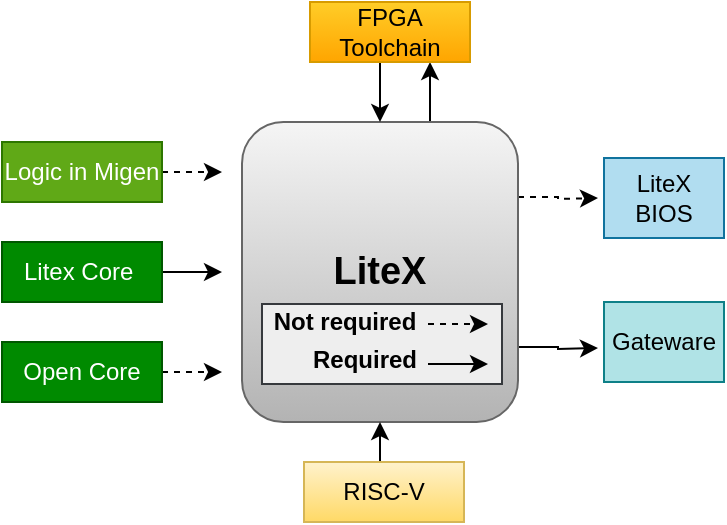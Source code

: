 <mxfile version="20.2.3" type="device"><diagram id="a9hjbTS19O9kkdaoZPa7" name="Page-1"><mxGraphModel dx="1038" dy="641" grid="1" gridSize="10" guides="1" tooltips="1" connect="1" arrows="1" fold="1" page="1" pageScale="1" pageWidth="850" pageHeight="1100" math="0" shadow="0"><root><mxCell id="0"/><mxCell id="1" parent="0"/><mxCell id="l5AWKh-L9W4f-s3c5yiF-17" style="edgeStyle=orthogonalEdgeStyle;rounded=0;orthogonalLoop=1;jettySize=auto;html=1;exitX=1;exitY=0.25;exitDx=0;exitDy=0;strokeColor=none;strokeWidth=6;dashed=1;" parent="1" source="l5AWKh-L9W4f-s3c5yiF-1" edge="1"><mxGeometry relative="1" as="geometry"><mxPoint x="538" y="248" as="targetPoint"/></mxGeometry></mxCell><mxCell id="l5AWKh-L9W4f-s3c5yiF-18" style="edgeStyle=orthogonalEdgeStyle;rounded=0;orthogonalLoop=1;jettySize=auto;html=1;exitX=1;exitY=0.25;exitDx=0;exitDy=0;strokeWidth=1;dashed=1;" parent="1" source="l5AWKh-L9W4f-s3c5yiF-1" edge="1"><mxGeometry relative="1" as="geometry"><mxPoint x="538" y="248" as="targetPoint"/></mxGeometry></mxCell><mxCell id="l5AWKh-L9W4f-s3c5yiF-19" style="edgeStyle=orthogonalEdgeStyle;rounded=0;orthogonalLoop=1;jettySize=auto;html=1;exitX=1;exitY=0.75;exitDx=0;exitDy=0;strokeWidth=1;" parent="1" source="l5AWKh-L9W4f-s3c5yiF-1" edge="1"><mxGeometry relative="1" as="geometry"><mxPoint x="538" y="323" as="targetPoint"/></mxGeometry></mxCell><mxCell id="IWII5-4yKObh7KDP4JBl-1" style="edgeStyle=orthogonalEdgeStyle;rounded=0;orthogonalLoop=1;jettySize=auto;html=1;exitX=0.75;exitY=0;exitDx=0;exitDy=0;entryX=0.75;entryY=1;entryDx=0;entryDy=0;" edge="1" parent="1" source="l5AWKh-L9W4f-s3c5yiF-1" target="l5AWKh-L9W4f-s3c5yiF-2"><mxGeometry relative="1" as="geometry"/></mxCell><mxCell id="l5AWKh-L9W4f-s3c5yiF-1" value="&lt;b&gt;&lt;font style=&quot;font-size: 19px&quot;&gt;LiteX&lt;/font&gt;&lt;/b&gt;" style="rounded=1;whiteSpace=wrap;html=1;fillColor=#f5f5f5;strokeColor=#666666;gradientColor=#b3b3b3;" parent="1" vertex="1"><mxGeometry x="360" y="210" width="138" height="150" as="geometry"/></mxCell><mxCell id="l5AWKh-L9W4f-s3c5yiF-25" style="edgeStyle=orthogonalEdgeStyle;rounded=0;orthogonalLoop=1;jettySize=auto;html=1;exitX=0.5;exitY=1;exitDx=0;exitDy=0;entryX=0.5;entryY=0;entryDx=0;entryDy=0;fontSize=12;strokeWidth=1;" parent="1" source="l5AWKh-L9W4f-s3c5yiF-2" target="l5AWKh-L9W4f-s3c5yiF-1" edge="1"><mxGeometry relative="1" as="geometry"/></mxCell><mxCell id="l5AWKh-L9W4f-s3c5yiF-2" value="FPGA Toolchain" style="rounded=0;whiteSpace=wrap;html=1;fillColor=#ffcd28;strokeColor=#d79b00;gradientColor=#ffa500;" parent="1" vertex="1"><mxGeometry x="394" y="150" width="80" height="30" as="geometry"/></mxCell><mxCell id="l5AWKh-L9W4f-s3c5yiF-9" style="edgeStyle=orthogonalEdgeStyle;rounded=0;orthogonalLoop=1;jettySize=auto;html=1;exitX=0.5;exitY=0;exitDx=0;exitDy=0;entryX=0.5;entryY=1;entryDx=0;entryDy=0;" parent="1" source="l5AWKh-L9W4f-s3c5yiF-4" target="l5AWKh-L9W4f-s3c5yiF-1" edge="1"><mxGeometry relative="1" as="geometry"/></mxCell><mxCell id="l5AWKh-L9W4f-s3c5yiF-4" value="RISC-V" style="rounded=0;whiteSpace=wrap;html=1;fillColor=#fff2cc;strokeColor=#d6b656;gradientColor=#ffd966;" parent="1" vertex="1"><mxGeometry x="391" y="380" width="80" height="30" as="geometry"/></mxCell><mxCell id="l5AWKh-L9W4f-s3c5yiF-13" style="edgeStyle=orthogonalEdgeStyle;rounded=0;orthogonalLoop=1;jettySize=auto;html=1;exitX=1;exitY=0.5;exitDx=0;exitDy=0;dashed=1;" parent="1" source="l5AWKh-L9W4f-s3c5yiF-5" edge="1"><mxGeometry relative="1" as="geometry"><mxPoint x="350" y="235" as="targetPoint"/></mxGeometry></mxCell><mxCell id="l5AWKh-L9W4f-s3c5yiF-5" value="Logic in Migen" style="rounded=0;whiteSpace=wrap;html=1;fillColor=#60a917;fontColor=#ffffff;strokeColor=#2D7600;" parent="1" vertex="1"><mxGeometry x="240" y="220" width="80" height="30" as="geometry"/></mxCell><mxCell id="l5AWKh-L9W4f-s3c5yiF-12" style="edgeStyle=orthogonalEdgeStyle;rounded=0;orthogonalLoop=1;jettySize=auto;html=1;exitX=1;exitY=0.5;exitDx=0;exitDy=0;" parent="1" source="l5AWKh-L9W4f-s3c5yiF-6" edge="1"><mxGeometry relative="1" as="geometry"><mxPoint x="350" y="285" as="targetPoint"/></mxGeometry></mxCell><mxCell id="l5AWKh-L9W4f-s3c5yiF-6" value="Litex Core&amp;nbsp;" style="rounded=0;whiteSpace=wrap;html=1;fillColor=#008a00;fontColor=#ffffff;strokeColor=#005700;" parent="1" vertex="1"><mxGeometry x="240" y="270" width="80" height="30" as="geometry"/></mxCell><mxCell id="l5AWKh-L9W4f-s3c5yiF-11" style="edgeStyle=orthogonalEdgeStyle;rounded=0;orthogonalLoop=1;jettySize=auto;html=1;exitX=1;exitY=0.5;exitDx=0;exitDy=0;dashed=1;" parent="1" source="l5AWKh-L9W4f-s3c5yiF-7" edge="1"><mxGeometry relative="1" as="geometry"><mxPoint x="350" y="335" as="targetPoint"/></mxGeometry></mxCell><mxCell id="l5AWKh-L9W4f-s3c5yiF-7" value="Open Core" style="rounded=0;whiteSpace=wrap;html=1;fillColor=#008a00;fontColor=#ffffff;strokeColor=#005700;" parent="1" vertex="1"><mxGeometry x="240" y="320" width="80" height="30" as="geometry"/></mxCell><mxCell id="l5AWKh-L9W4f-s3c5yiF-14" value="Gateware" style="rounded=0;whiteSpace=wrap;html=1;fillColor=#b0e3e6;strokeColor=#0e8088;" parent="1" vertex="1"><mxGeometry x="541" y="300" width="60" height="40" as="geometry"/></mxCell><mxCell id="l5AWKh-L9W4f-s3c5yiF-16" value="LiteX BIOS" style="rounded=0;whiteSpace=wrap;html=1;fillColor=#b1ddf0;strokeColor=#10739e;" parent="1" vertex="1"><mxGeometry x="541" y="228" width="60" height="40" as="geometry"/></mxCell><mxCell id="l5AWKh-L9W4f-s3c5yiF-21" value="" style="rounded=0;whiteSpace=wrap;html=1;fontSize=19;fillColor=#eeeeee;strokeColor=#36393d;" parent="1" vertex="1"><mxGeometry x="370" y="301" width="120" height="40" as="geometry"/></mxCell><mxCell id="l5AWKh-L9W4f-s3c5yiF-20" value="" style="endArrow=classic;html=1;rounded=0;dashed=1;fontSize=19;strokeWidth=1;" parent="1" edge="1"><mxGeometry width="50" height="50" relative="1" as="geometry"><mxPoint x="453" y="311" as="sourcePoint"/><mxPoint x="483" y="311" as="targetPoint"/></mxGeometry></mxCell><mxCell id="l5AWKh-L9W4f-s3c5yiF-22" value="" style="endArrow=classic;html=1;rounded=0;fontSize=19;strokeWidth=1;" parent="1" edge="1"><mxGeometry width="50" height="50" relative="1" as="geometry"><mxPoint x="453" y="331" as="sourcePoint"/><mxPoint x="483" y="331" as="targetPoint"/></mxGeometry></mxCell><mxCell id="l5AWKh-L9W4f-s3c5yiF-23" value="&lt;font style=&quot;font-size: 12px&quot;&gt;&lt;b&gt;Required&lt;/b&gt;&lt;/font&gt;" style="text;html=1;align=center;verticalAlign=middle;resizable=0;points=[];autosize=1;strokeColor=none;fillColor=none;fontSize=19;" parent="1" vertex="1"><mxGeometry x="386" y="312" width="70" height="30" as="geometry"/></mxCell><mxCell id="l5AWKh-L9W4f-s3c5yiF-24" value="&lt;font style=&quot;font-size: 12px&quot;&gt;&lt;b&gt;Not required&lt;/b&gt;&lt;/font&gt;" style="text;html=1;align=center;verticalAlign=middle;resizable=0;points=[];autosize=1;strokeColor=none;fillColor=none;fontSize=19;" parent="1" vertex="1"><mxGeometry x="366" y="293" width="90" height="30" as="geometry"/></mxCell></root></mxGraphModel></diagram></mxfile>